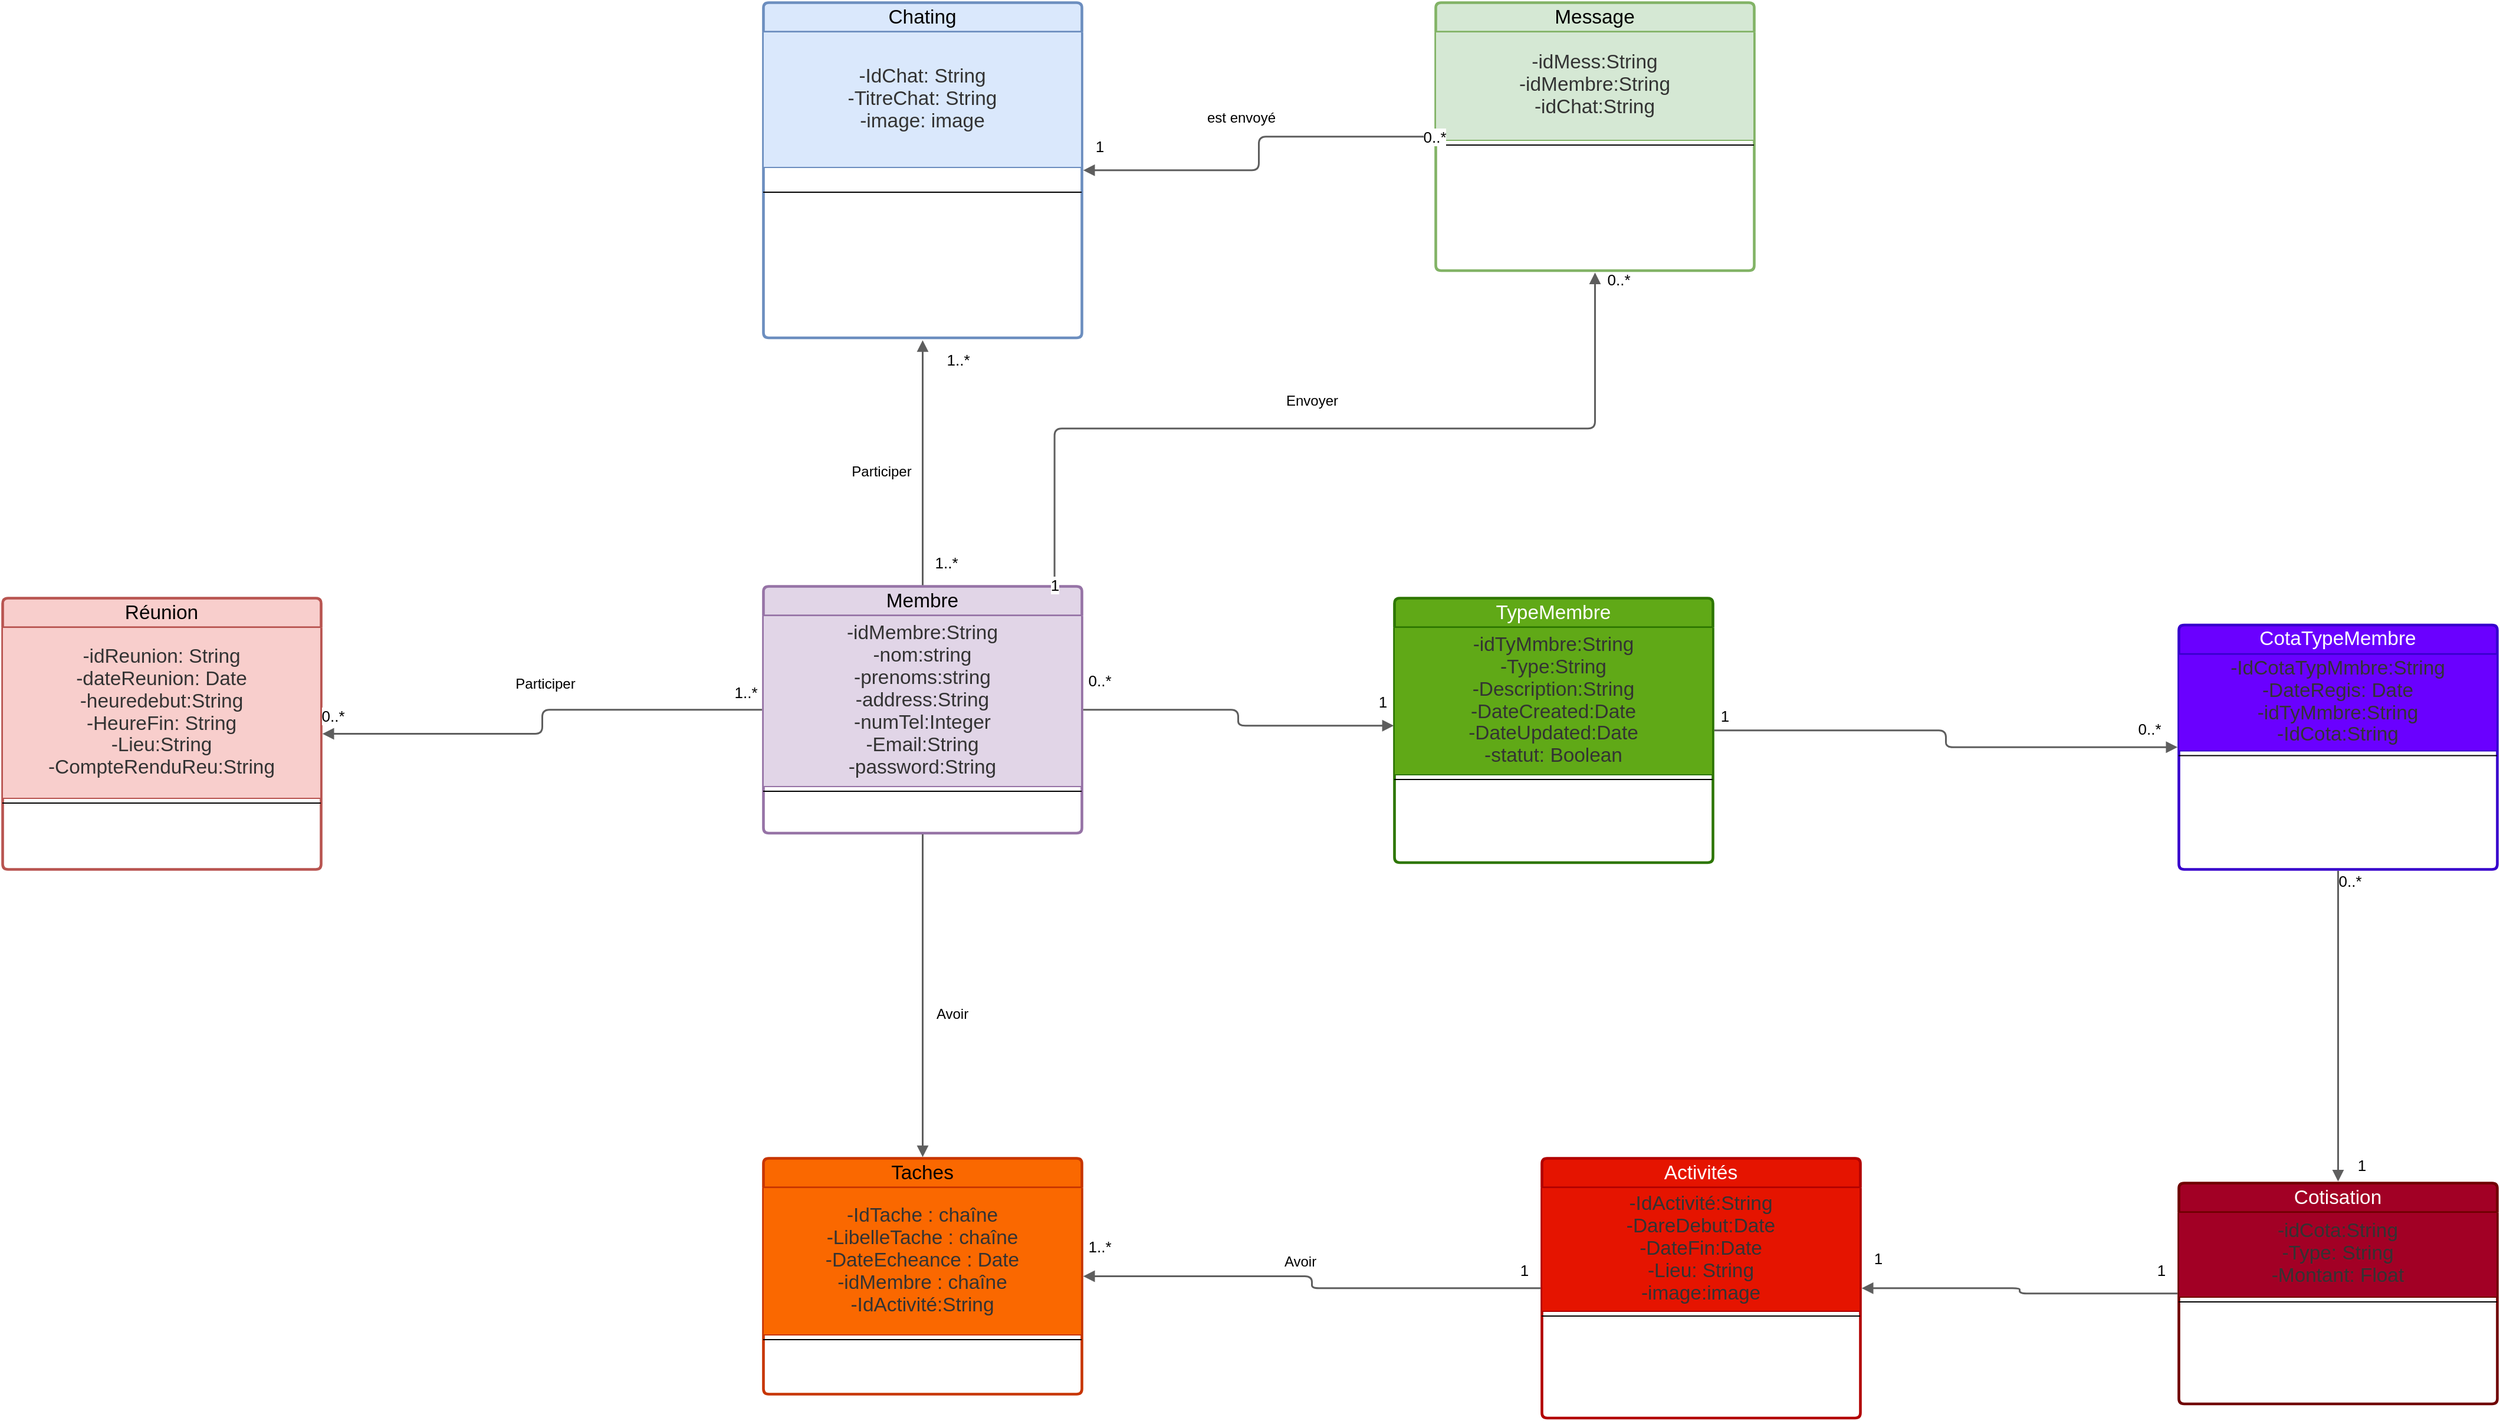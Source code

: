 <mxfile version="24.5.5" type="device">
  <diagram id="C5RBs43oDa-KdzZeNtuy" name="Page-1">
    <mxGraphModel dx="1354" dy="1837" grid="1" gridSize="10" guides="1" tooltips="1" connect="1" arrows="1" fold="1" page="1" pageScale="1" pageWidth="827" pageHeight="1169" math="0" shadow="0">
      <root>
        <mxCell id="WIyWlLk6GJQsqaUBKTNV-0" />
        <mxCell id="WIyWlLk6GJQsqaUBKTNV-1" parent="WIyWlLk6GJQsqaUBKTNV-0" />
        <mxCell id="3OP-3Ng8PrGzMqAcwjWI-75" value="Réunion" style="html=1;overflow=block;blockSpacing=1;swimlane;childLayout=stackLayout;horizontal=1;horizontalStack=0;resizeParent=1;resizeParentMax=0;resizeLast=0;collapsible=0;fontStyle=0;marginBottom=0;swimlaneFillColor=#ffffff;startSize=25;whiteSpace=wrap;fontSize=16.7;align=center;spacing=0;strokeColor=#b85450;strokeOpacity=100;rounded=1;absoluteArcSize=1;arcSize=9;strokeWidth=2.3;fillColor=#f8cecc;" vertex="1" parent="WIyWlLk6GJQsqaUBKTNV-1">
          <mxGeometry x="90" y="-350" width="270" height="230" as="geometry" />
        </mxCell>
        <mxCell id="3OP-3Ng8PrGzMqAcwjWI-76" value="&lt;div style=&quot;display: flex; justify-content: center; text-align: center; align-items: baseline; font-size: 0; line-height: 1.25;margin-top: -2px;&quot;&gt;&lt;span&gt;&lt;span style=&quot;font-size:16.7px;color:#333333;&quot;&gt;-idReunion: String&#xa;&lt;/span&gt;&lt;/span&gt;&lt;/div&gt;&lt;div style=&quot;display: flex; justify-content: center; text-align: center; align-items: baseline; font-size: 0; line-height: 1.25;margin-top: -2px;&quot;&gt;&lt;span&gt;&lt;span style=&quot;font-size:16.7px;color:#333333;&quot;&gt;-dateReunion: Date&#xa;&lt;/span&gt;&lt;/span&gt;&lt;/div&gt;&lt;div style=&quot;display: flex; justify-content: center; text-align: center; align-items: baseline; font-size: 0; line-height: 1.25;margin-top: -2px;&quot;&gt;&lt;span&gt;&lt;span style=&quot;font-size:16.7px;color:#333333;&quot;&gt;-heuredebut:String&#xa;&lt;/span&gt;&lt;/span&gt;&lt;/div&gt;&lt;div style=&quot;display: flex; justify-content: center; text-align: center; align-items: baseline; font-size: 0; line-height: 1.25;margin-top: -2px;&quot;&gt;&lt;span&gt;&lt;span style=&quot;font-size:16.7px;color:#333333;&quot;&gt;-HeureFin: String&#xa;&lt;/span&gt;&lt;/span&gt;&lt;/div&gt;&lt;div style=&quot;display: flex; justify-content: center; text-align: center; align-items: baseline; font-size: 0; line-height: 1.25;margin-top: -2px;&quot;&gt;&lt;span&gt;&lt;span style=&quot;font-size:16.7px;color:#333333;&quot;&gt;-Lieu:String&#xa;&lt;/span&gt;&lt;/span&gt;&lt;/div&gt;&lt;div style=&quot;display: flex; justify-content: center; text-align: center; align-items: baseline; font-size: 0; line-height: 1.25;margin-top: -2px;&quot;&gt;&lt;span&gt;&lt;span style=&quot;font-size:16.7px;color:#333333;&quot;&gt;-CompteRenduReu:String&lt;/span&gt;&lt;/span&gt;&lt;/div&gt;" style="part=1;html=1;resizeHeight=0;strokeColor=#b85450;fillColor=#f8cecc;verticalAlign=middle;spacingLeft=4;spacingRight=4;overflow=hidden;rotatable=0;points=[[0,0.5],[1,0.5]];portConstraint=eastwest;swimlaneFillColor=#ffffff;strokeOpacity=100;whiteSpace=wrap;fontSize=16.7;align=center;" vertex="1" parent="3OP-3Ng8PrGzMqAcwjWI-75">
          <mxGeometry y="25" width="270" height="145" as="geometry" />
        </mxCell>
        <mxCell id="3OP-3Ng8PrGzMqAcwjWI-77" value="" style="line;strokeWidth=1;fillColor=none;align=left;verticalAlign=middle;spacingTop=-1;spacingLeft=3;spacingRight=3;rotatable=0;labelPosition=right;points=[];portConstraint=eastwest;" vertex="1" parent="3OP-3Ng8PrGzMqAcwjWI-75">
          <mxGeometry y="170" width="270" height="8" as="geometry" />
        </mxCell>
        <mxCell id="3OP-3Ng8PrGzMqAcwjWI-78" value="" style="part=1;resizeHeight=0;strokeColor=none;fillColor=none;align=left;verticalAlign=middle;spacingLeft=4;spacingRight=4;rotatable=0;points=[[0,0.5],[1,0.5]];portConstraint=eastwest;swimlaneFillColor=#ffffff;strokeOpacity=100;whiteSpace=wrap;overflow=block;blockSpacing=1;html=1;fontSize=13;" vertex="1" parent="3OP-3Ng8PrGzMqAcwjWI-75">
          <mxGeometry y="178" width="270" height="52" as="geometry" />
        </mxCell>
        <mxCell id="3OP-3Ng8PrGzMqAcwjWI-79" value="" style="html=1;jettySize=18;whiteSpace=wrap;fontSize=13;strokeColor=#5E5E5E;strokeWidth=1.5;rounded=1;arcSize=12;edgeStyle=orthogonalEdgeStyle;startArrow=block;startFill=1;endArrow=none;exitX=1.004;exitY=0.5;exitPerimeter=0;entryX=-0.004;entryY=0.5;entryPerimeter=0;lucidId=-rVYDt7M69tv;" edge="1" parent="WIyWlLk6GJQsqaUBKTNV-1" source="3OP-3Ng8PrGzMqAcwjWI-75" target="3OP-3Ng8PrGzMqAcwjWI-82">
          <mxGeometry width="100" height="100" relative="1" as="geometry">
            <Array as="points" />
          </mxGeometry>
        </mxCell>
        <mxCell id="3OP-3Ng8PrGzMqAcwjWI-80" value="0..*" style="text;html=1;resizable=0;labelBackgroundColor=default;align=center;verticalAlign=middle;fontSize=13;" vertex="1" parent="3OP-3Ng8PrGzMqAcwjWI-79">
          <mxGeometry x="-1" relative="1" as="geometry">
            <mxPoint x="9" y="-15" as="offset" />
          </mxGeometry>
        </mxCell>
        <mxCell id="3OP-3Ng8PrGzMqAcwjWI-81" value="1..*" style="text;html=1;resizable=0;labelBackgroundColor=default;align=center;verticalAlign=middle;fontSize=13;" vertex="1" parent="3OP-3Ng8PrGzMqAcwjWI-79">
          <mxGeometry x="1" relative="1" as="geometry">
            <mxPoint x="-14" y="-15" as="offset" />
          </mxGeometry>
        </mxCell>
        <mxCell id="3OP-3Ng8PrGzMqAcwjWI-82" value="Membre" style="html=1;overflow=block;blockSpacing=1;swimlane;childLayout=stackLayout;horizontal=1;horizontalStack=0;resizeParent=1;resizeParentMax=0;resizeLast=0;collapsible=0;fontStyle=0;marginBottom=0;swimlaneFillColor=#ffffff;startSize=25;whiteSpace=wrap;fontSize=16.7;align=center;spacing=0;strokeColor=#9673a6;rounded=1;absoluteArcSize=1;arcSize=9;strokeWidth=2.3;fillColor=#e1d5e7;" vertex="1" parent="WIyWlLk6GJQsqaUBKTNV-1">
          <mxGeometry x="735" y="-360" width="270" height="209.25" as="geometry" />
        </mxCell>
        <mxCell id="3OP-3Ng8PrGzMqAcwjWI-83" value="&lt;div style=&quot;display: flex; justify-content: center; text-align: center; align-items: baseline; font-size: 0; line-height: 1.25;margin-top: -2px;&quot;&gt;&lt;span&gt;&lt;span style=&quot;font-size:16.7px;color:#333333;&quot;&gt;-idMembre:String&#xa;&lt;/span&gt;&lt;/span&gt;&lt;/div&gt;&lt;div style=&quot;display: flex; justify-content: center; text-align: center; align-items: baseline; font-size: 0; line-height: 1.25;margin-top: -2px;&quot;&gt;&lt;span&gt;&lt;span style=&quot;font-size:16.7px;color:#333333;&quot;&gt;-nom:string&#xa;&lt;/span&gt;&lt;/span&gt;&lt;/div&gt;&lt;div style=&quot;display: flex; justify-content: center; text-align: center; align-items: baseline; font-size: 0; line-height: 1.25;margin-top: -2px;&quot;&gt;&lt;span&gt;&lt;span style=&quot;font-size:16.7px;color:#333333;&quot;&gt;-prenoms:string&#xa;&lt;/span&gt;&lt;/span&gt;&lt;/div&gt;&lt;div style=&quot;display: flex; justify-content: center; text-align: center; align-items: baseline; font-size: 0; line-height: 1.25;margin-top: -2px;&quot;&gt;&lt;span&gt;&lt;span style=&quot;font-size:16.7px;color:#333333;&quot;&gt;-address:String&#xa;&lt;/span&gt;&lt;/span&gt;&lt;/div&gt;&lt;div style=&quot;display: flex; justify-content: center; text-align: center; align-items: baseline; font-size: 0; line-height: 1.25;margin-top: -2px;&quot;&gt;&lt;span&gt;&lt;span style=&quot;font-size:16.7px;color:#333333;&quot;&gt;-numTel:Integer&#xa;&lt;/span&gt;&lt;/span&gt;&lt;/div&gt;&lt;div style=&quot;display: flex; justify-content: center; text-align: center; align-items: baseline; font-size: 0; line-height: 1.25;margin-top: -2px;&quot;&gt;&lt;span&gt;&lt;span style=&quot;font-size:16.7px;color:#333333;&quot;&gt;-Email:String&#xa;&lt;/span&gt;&lt;/span&gt;&lt;/div&gt;&lt;div style=&quot;display: flex; justify-content: center; text-align: center; align-items: baseline; font-size: 0; line-height: 1.25;margin-top: -2px;&quot;&gt;&lt;span&gt;&lt;span style=&quot;font-size:16.7px;color:#333333;&quot;&gt;-password:String&lt;/span&gt;&lt;/span&gt;&lt;/div&gt;" style="part=1;html=1;resizeHeight=0;strokeColor=#9673a6;fillColor=#e1d5e7;verticalAlign=middle;spacingLeft=4;spacingRight=4;overflow=hidden;rotatable=0;points=[[0,0.5],[1,0.5]];portConstraint=eastwest;swimlaneFillColor=#ffffff;whiteSpace=wrap;fontSize=16.7;align=center;" vertex="1" parent="3OP-3Ng8PrGzMqAcwjWI-82">
          <mxGeometry y="25" width="270" height="145" as="geometry" />
        </mxCell>
        <mxCell id="3OP-3Ng8PrGzMqAcwjWI-84" value="" style="line;strokeWidth=1;fillColor=none;align=left;verticalAlign=middle;spacingTop=-1;spacingLeft=3;spacingRight=3;rotatable=0;labelPosition=right;points=[];portConstraint=eastwest;" vertex="1" parent="3OP-3Ng8PrGzMqAcwjWI-82">
          <mxGeometry y="170" width="270" height="8" as="geometry" />
        </mxCell>
        <mxCell id="3OP-3Ng8PrGzMqAcwjWI-85" value="" style="part=1;resizeHeight=0;strokeColor=none;fillColor=none;align=left;verticalAlign=middle;spacingLeft=4;spacingRight=4;rotatable=0;points=[[0,0.5],[1,0.5]];portConstraint=eastwest;swimlaneFillColor=#ffffff;whiteSpace=wrap;overflow=block;blockSpacing=1;html=1;fontSize=13;" vertex="1" parent="3OP-3Ng8PrGzMqAcwjWI-82">
          <mxGeometry y="178" width="270" height="31.25" as="geometry" />
        </mxCell>
        <mxCell id="3OP-3Ng8PrGzMqAcwjWI-86" value="" style="html=1;jettySize=18;whiteSpace=wrap;fontSize=13;strokeColor=#5E5E5E;strokeWidth=1.5;rounded=1;arcSize=12;edgeStyle=orthogonalEdgeStyle;startArrow=none;endArrow=block;endFill=1;exitX=1.004;exitY=0.5;exitPerimeter=0;lucidId=LFVYJ~4eqseU;entryX=-0.002;entryY=0.665;entryDx=0;entryDy=0;entryPerimeter=0;" edge="1" parent="WIyWlLk6GJQsqaUBKTNV-1" source="3OP-3Ng8PrGzMqAcwjWI-82" target="3OP-3Ng8PrGzMqAcwjWI-153">
          <mxGeometry width="100" height="100" relative="1" as="geometry">
            <Array as="points" />
            <mxPoint x="1260" y="-240" as="targetPoint" />
          </mxGeometry>
        </mxCell>
        <mxCell id="3OP-3Ng8PrGzMqAcwjWI-87" value="0..*" style="text;html=1;resizable=0;labelBackgroundColor=default;align=center;verticalAlign=middle;fontSize=13;" vertex="1" parent="3OP-3Ng8PrGzMqAcwjWI-86">
          <mxGeometry x="-1" relative="1" as="geometry">
            <mxPoint x="14" y="-25" as="offset" />
          </mxGeometry>
        </mxCell>
        <mxCell id="3OP-3Ng8PrGzMqAcwjWI-88" value="&lt;font style=&quot;vertical-align: inherit;&quot;&gt;&lt;font style=&quot;vertical-align: inherit;&quot;&gt;1&lt;/font&gt;&lt;/font&gt;" style="text;html=1;resizable=0;labelBackgroundColor=default;align=center;verticalAlign=middle;fontSize=13;" vertex="1" parent="3OP-3Ng8PrGzMqAcwjWI-86">
          <mxGeometry x="1" relative="1" as="geometry">
            <mxPoint x="-10" y="-20" as="offset" />
          </mxGeometry>
        </mxCell>
        <mxCell id="3OP-3Ng8PrGzMqAcwjWI-89" value="TypeMembre" style="html=1;overflow=block;blockSpacing=1;swimlane;childLayout=stackLayout;horizontal=1;horizontalStack=0;resizeParent=1;resizeParentMax=0;resizeLast=0;collapsible=0;fontStyle=0;marginBottom=0;swimlaneFillColor=#ffffff;startSize=25;whiteSpace=wrap;fontSize=16.7;fontColor=#ffffff;align=center;spacing=0;strokeColor=#2D7600;rounded=1;absoluteArcSize=1;arcSize=9;strokeWidth=2.3;fillColor=#60a917;" vertex="1" parent="WIyWlLk6GJQsqaUBKTNV-1">
          <mxGeometry x="1270" y="-350" width="270" height="224.25" as="geometry" />
        </mxCell>
        <mxCell id="3OP-3Ng8PrGzMqAcwjWI-153" value="&lt;div style=&quot;display: flex; justify-content: center; text-align: center; align-items: baseline; line-height: 1.25; margin-top: -2px; font-size: 0px;&quot;&gt;&lt;span&gt;&lt;span style=&quot;font-size:16.7px;color:#333333;&quot;&gt;-idTyMmbre:String&lt;br&gt;&lt;/span&gt;&lt;/span&gt;&lt;/div&gt;&lt;div style=&quot;display: flex; justify-content: center; text-align: center; align-items: baseline; font-size: 0; line-height: 1.25;margin-top: -2px;&quot;&gt;&lt;span&gt;&lt;span style=&quot;font-size:16.7px;color:#333333;&quot;&gt;-Type:String&lt;br&gt;&lt;/span&gt;&lt;/span&gt;&lt;/div&gt;&lt;div style=&quot;display: flex; justify-content: center; text-align: center; align-items: baseline; font-size: 0; line-height: 1.25;margin-top: -2px;&quot;&gt;&lt;span&gt;&lt;span style=&quot;font-size:16.7px;color:#333333;&quot;&gt;-Description:String&lt;br&gt;&lt;/span&gt;&lt;/span&gt;&lt;/div&gt;&lt;div style=&quot;display: flex; justify-content: center; text-align: center; align-items: baseline; font-size: 0; line-height: 1.25;margin-top: -2px;&quot;&gt;&lt;span&gt;&lt;span style=&quot;font-size:16.7px;color:#333333;&quot;&gt;-DateCreated:Date&lt;br&gt;&lt;/span&gt;&lt;/span&gt;&lt;/div&gt;&lt;div style=&quot;display: flex; justify-content: center; text-align: center; align-items: baseline; font-size: 0; line-height: 1.25;margin-top: -2px;&quot;&gt;&lt;span&gt;&lt;span style=&quot;font-size:16.7px;color:#333333;&quot;&gt;-DateUpdated:Date&lt;br&gt;&lt;/span&gt;&lt;/span&gt;&lt;/div&gt;&lt;div style=&quot;display: flex; justify-content: center; text-align: center; align-items: baseline; font-size: 0; line-height: 1.25;margin-top: -2px;&quot;&gt;&lt;span&gt;&lt;span style=&quot;font-size:16.7px;color:#333333;&quot;&gt;-statut: Boolean&lt;/span&gt;&lt;/span&gt;&lt;/div&gt;" style="part=1;html=1;resizeHeight=0;strokeColor=#2D7600;fillColor=#60a917;verticalAlign=middle;spacingLeft=4;spacingRight=4;overflow=hidden;rotatable=0;points=[[0,0.5],[1,0.5]];portConstraint=eastwest;swimlaneFillColor=#ffffff;whiteSpace=wrap;fontSize=16.7;fontColor=#ffffff;align=center;" vertex="1" parent="3OP-3Ng8PrGzMqAcwjWI-89">
          <mxGeometry y="25" width="270" height="125" as="geometry" />
        </mxCell>
        <mxCell id="3OP-3Ng8PrGzMqAcwjWI-91" value="" style="line;strokeWidth=1;fillColor=none;align=left;verticalAlign=middle;spacingTop=-1;spacingLeft=3;spacingRight=3;rotatable=0;labelPosition=right;points=[];portConstraint=eastwest;" vertex="1" parent="3OP-3Ng8PrGzMqAcwjWI-89">
          <mxGeometry y="150" width="270" height="8" as="geometry" />
        </mxCell>
        <mxCell id="3OP-3Ng8PrGzMqAcwjWI-92" value="" style="part=1;resizeHeight=0;strokeColor=none;fillColor=none;align=left;verticalAlign=middle;spacingLeft=4;spacingRight=4;rotatable=0;points=[[0,0.5],[1,0.5]];portConstraint=eastwest;swimlaneFillColor=#ffffff;whiteSpace=wrap;overflow=block;blockSpacing=1;html=1;fontSize=13;" vertex="1" parent="3OP-3Ng8PrGzMqAcwjWI-89">
          <mxGeometry y="158" width="270" height="66.25" as="geometry" />
        </mxCell>
        <mxCell id="3OP-3Ng8PrGzMqAcwjWI-93" value="" style="html=1;jettySize=18;whiteSpace=wrap;fontSize=13;strokeColor=#5E5E5E;strokeWidth=1.5;rounded=1;arcSize=12;edgeStyle=orthogonalEdgeStyle;startArrow=none;endArrow=block;endFill=1;exitX=1.004;exitY=0.5;exitPerimeter=0;entryX=-0.004;entryY=0.5;entryPerimeter=0;lucidId=aLVYc4DWz9-J;" edge="1" parent="WIyWlLk6GJQsqaUBKTNV-1" source="3OP-3Ng8PrGzMqAcwjWI-89" target="3OP-3Ng8PrGzMqAcwjWI-96">
          <mxGeometry width="100" height="100" relative="1" as="geometry">
            <Array as="points" />
          </mxGeometry>
        </mxCell>
        <mxCell id="3OP-3Ng8PrGzMqAcwjWI-94" value="1" style="text;html=1;resizable=0;labelBackgroundColor=default;align=center;verticalAlign=middle;fontSize=13;" vertex="1" parent="3OP-3Ng8PrGzMqAcwjWI-93">
          <mxGeometry x="-1" relative="1" as="geometry">
            <mxPoint x="9" y="-12" as="offset" />
          </mxGeometry>
        </mxCell>
        <mxCell id="3OP-3Ng8PrGzMqAcwjWI-95" value="0..*" style="text;html=1;resizable=0;labelBackgroundColor=default;align=center;verticalAlign=middle;fontSize=13;" vertex="1" parent="3OP-3Ng8PrGzMqAcwjWI-93">
          <mxGeometry x="1" relative="1" as="geometry">
            <mxPoint x="-24" y="-16" as="offset" />
          </mxGeometry>
        </mxCell>
        <mxCell id="3OP-3Ng8PrGzMqAcwjWI-96" value="CotaTypeMembre" style="html=1;overflow=block;blockSpacing=1;swimlane;childLayout=stackLayout;horizontal=1;horizontalStack=0;resizeParent=1;resizeParentMax=0;resizeLast=0;collapsible=0;fontStyle=0;marginBottom=0;swimlaneFillColor=#ffffff;startSize=25;whiteSpace=wrap;fontSize=16.7;fontColor=#ffffff;align=center;spacing=0;strokeColor=#3700CC;strokeOpacity=100;rounded=1;absoluteArcSize=1;arcSize=9;strokeWidth=2.3;fillColor=#6a00ff;" vertex="1" parent="WIyWlLk6GJQsqaUBKTNV-1">
          <mxGeometry x="1935" y="-327.25" width="270" height="207.25" as="geometry" />
        </mxCell>
        <mxCell id="3OP-3Ng8PrGzMqAcwjWI-97" value="&lt;div style=&quot;display: flex; justify-content: center; text-align: center; align-items: baseline; font-size: 0; line-height: 1.25;margin-top: -2px;&quot;&gt;&lt;span&gt;&lt;span style=&quot;font-size:16.7px;color:#333333;&quot;&gt;-IdCotaTypMmbre:String&#xa;&lt;/span&gt;&lt;/span&gt;&lt;/div&gt;&lt;div style=&quot;display: flex; justify-content: center; text-align: center; align-items: baseline; font-size: 0; line-height: 1.25;margin-top: -2px;&quot;&gt;&lt;span&gt;&lt;span style=&quot;font-size:16.7px;color:#333333;&quot;&gt;-DateRegis: Date&#xa;&lt;/span&gt;&lt;/span&gt;&lt;/div&gt;&lt;div style=&quot;display: flex; justify-content: center; text-align: center; align-items: baseline; font-size: 0; line-height: 1.25;margin-top: -2px;&quot;&gt;&lt;span&gt;&lt;span style=&quot;font-size:16.7px;color:#333333;&quot;&gt;-idTyMmbre:String&#xa;&lt;/span&gt;&lt;/span&gt;&lt;/div&gt;&lt;div style=&quot;display: flex; justify-content: center; text-align: center; align-items: baseline; font-size: 0; line-height: 1.25;margin-top: -2px;&quot;&gt;&lt;span&gt;&lt;span style=&quot;font-size:16.7px;color:#333333;&quot;&gt;-IdCota:String&lt;/span&gt;&lt;/span&gt;&lt;/div&gt;" style="part=1;html=1;resizeHeight=0;strokeColor=#3700CC;fillColor=#6a00ff;verticalAlign=middle;spacingLeft=4;spacingRight=4;overflow=hidden;rotatable=0;points=[[0,0.5],[1,0.5]];portConstraint=eastwest;swimlaneFillColor=#ffffff;strokeOpacity=100;whiteSpace=wrap;fontSize=16.7;fontColor=#ffffff;align=center;" vertex="1" parent="3OP-3Ng8PrGzMqAcwjWI-96">
          <mxGeometry y="25" width="270" height="82" as="geometry" />
        </mxCell>
        <mxCell id="3OP-3Ng8PrGzMqAcwjWI-98" value="" style="line;strokeWidth=1;fillColor=none;align=left;verticalAlign=middle;spacingTop=-1;spacingLeft=3;spacingRight=3;rotatable=0;labelPosition=right;points=[];portConstraint=eastwest;" vertex="1" parent="3OP-3Ng8PrGzMqAcwjWI-96">
          <mxGeometry y="107" width="270" height="8" as="geometry" />
        </mxCell>
        <mxCell id="3OP-3Ng8PrGzMqAcwjWI-99" value="" style="part=1;resizeHeight=0;strokeColor=none;fillColor=none;align=left;verticalAlign=middle;spacingLeft=4;spacingRight=4;rotatable=0;points=[[0,0.5],[1,0.5]];portConstraint=eastwest;swimlaneFillColor=#ffffff;strokeOpacity=100;whiteSpace=wrap;overflow=block;blockSpacing=1;html=1;fontSize=13;" vertex="1" parent="3OP-3Ng8PrGzMqAcwjWI-96">
          <mxGeometry y="115" width="270" height="92.25" as="geometry" />
        </mxCell>
        <mxCell id="3OP-3Ng8PrGzMqAcwjWI-100" value="" style="html=1;jettySize=18;whiteSpace=wrap;fontSize=13;strokeColor=#5E5E5E;strokeWidth=1.5;rounded=1;arcSize=12;edgeStyle=orthogonalEdgeStyle;startArrow=none;endArrow=block;endFill=1;exitX=0.5;exitY=1.006;exitPerimeter=0;entryX=0.5;entryY=-0.007;entryPerimeter=0;lucidId=4gWYDbAinq0W;" edge="1" parent="WIyWlLk6GJQsqaUBKTNV-1" source="3OP-3Ng8PrGzMqAcwjWI-96" target="3OP-3Ng8PrGzMqAcwjWI-103">
          <mxGeometry width="100" height="100" relative="1" as="geometry">
            <Array as="points" />
          </mxGeometry>
        </mxCell>
        <mxCell id="3OP-3Ng8PrGzMqAcwjWI-101" value="0..*" style="text;html=1;resizable=0;labelBackgroundColor=default;align=center;verticalAlign=middle;fontSize=13;" vertex="1" parent="3OP-3Ng8PrGzMqAcwjWI-100">
          <mxGeometry x="-1" relative="1" as="geometry">
            <mxPoint x="10" y="9" as="offset" />
          </mxGeometry>
        </mxCell>
        <mxCell id="3OP-3Ng8PrGzMqAcwjWI-102" value="1" style="text;html=1;resizable=0;labelBackgroundColor=default;align=center;verticalAlign=middle;fontSize=13;" vertex="1" parent="3OP-3Ng8PrGzMqAcwjWI-100">
          <mxGeometry x="1" relative="1" as="geometry">
            <mxPoint x="20" y="-14" as="offset" />
          </mxGeometry>
        </mxCell>
        <mxCell id="3OP-3Ng8PrGzMqAcwjWI-103" value="Cotisation" style="html=1;overflow=block;blockSpacing=1;swimlane;childLayout=stackLayout;horizontal=1;horizontalStack=0;resizeParent=1;resizeParentMax=0;resizeLast=0;collapsible=0;fontStyle=0;marginBottom=0;swimlaneFillColor=#ffffff;startSize=25;whiteSpace=wrap;fontSize=16.7;fontColor=#ffffff;align=center;spacing=0;strokeColor=#6F0000;rounded=1;absoluteArcSize=1;arcSize=9;strokeWidth=2.3;fillColor=#a20025;" vertex="1" parent="WIyWlLk6GJQsqaUBKTNV-1">
          <mxGeometry x="1935" y="146" width="270" height="187.25" as="geometry" />
        </mxCell>
        <mxCell id="3OP-3Ng8PrGzMqAcwjWI-104" value="&lt;div style=&quot;display: flex; justify-content: center; text-align: center; align-items: baseline; font-size: 0; line-height: 1.25;margin-top: -2px;&quot;&gt;&lt;span&gt;&lt;span style=&quot;font-size:16.7px;color:#333333;&quot;&gt;-idCota:String&#xa;&lt;/span&gt;&lt;/span&gt;&lt;/div&gt;&lt;div style=&quot;display: flex; justify-content: center; text-align: center; align-items: baseline; font-size: 0; line-height: 1.25;margin-top: -2px;&quot;&gt;&lt;span&gt;&lt;span style=&quot;font-size:16.7px;color:#333333;&quot;&gt;-Type: String&#xa;&lt;/span&gt;&lt;/span&gt;&lt;/div&gt;&lt;div style=&quot;display: flex; justify-content: center; text-align: center; align-items: baseline; font-size: 0; line-height: 1.25;margin-top: -2px;&quot;&gt;&lt;span&gt;&lt;span style=&quot;font-size:16.7px;color:#333333;&quot;&gt;-Montant: Float&lt;/span&gt;&lt;/span&gt;&lt;/div&gt;" style="part=1;html=1;resizeHeight=0;strokeColor=#6F0000;fillColor=#a20025;verticalAlign=middle;spacingLeft=4;spacingRight=4;overflow=hidden;rotatable=0;points=[[0,0.5],[1,0.5]];portConstraint=eastwest;swimlaneFillColor=#ffffff;whiteSpace=wrap;fontSize=16.7;fontColor=#ffffff;align=center;" vertex="1" parent="3OP-3Ng8PrGzMqAcwjWI-103">
          <mxGeometry y="25" width="270" height="72" as="geometry" />
        </mxCell>
        <mxCell id="3OP-3Ng8PrGzMqAcwjWI-105" value="" style="line;strokeWidth=1;fillColor=none;align=left;verticalAlign=middle;spacingTop=-1;spacingLeft=3;spacingRight=3;rotatable=0;labelPosition=right;points=[];portConstraint=eastwest;" vertex="1" parent="3OP-3Ng8PrGzMqAcwjWI-103">
          <mxGeometry y="97" width="270" height="8" as="geometry" />
        </mxCell>
        <mxCell id="3OP-3Ng8PrGzMqAcwjWI-106" value="" style="part=1;resizeHeight=0;strokeColor=none;fillColor=none;align=left;verticalAlign=middle;spacingLeft=4;spacingRight=4;rotatable=0;points=[[0,0.5],[1,0.5]];portConstraint=eastwest;swimlaneFillColor=#ffffff;whiteSpace=wrap;overflow=block;blockSpacing=1;html=1;fontSize=13;" vertex="1" parent="3OP-3Ng8PrGzMqAcwjWI-103">
          <mxGeometry y="105" width="270" height="82.25" as="geometry" />
        </mxCell>
        <mxCell id="3OP-3Ng8PrGzMqAcwjWI-107" value="" style="html=1;jettySize=18;whiteSpace=wrap;fontSize=13;strokeColor=#5E5E5E;strokeWidth=1.5;rounded=1;arcSize=12;edgeStyle=orthogonalEdgeStyle;startArrow=none;endArrow=block;endFill=1;exitX=-0.004;exitY=0.5;exitPerimeter=0;entryX=1.004;entryY=0.5;entryPerimeter=0;lucidId=.mWYnyuhA~xS;" edge="1" parent="WIyWlLk6GJQsqaUBKTNV-1" source="3OP-3Ng8PrGzMqAcwjWI-103" target="3OP-3Ng8PrGzMqAcwjWI-110">
          <mxGeometry width="100" height="100" relative="1" as="geometry">
            <Array as="points" />
          </mxGeometry>
        </mxCell>
        <mxCell id="3OP-3Ng8PrGzMqAcwjWI-108" value="1" style="text;html=1;resizable=0;labelBackgroundColor=default;align=center;verticalAlign=middle;fontSize=13;" vertex="1" parent="3OP-3Ng8PrGzMqAcwjWI-107">
          <mxGeometry x="-1" relative="1" as="geometry">
            <mxPoint x="-14" y="-20" as="offset" />
          </mxGeometry>
        </mxCell>
        <mxCell id="3OP-3Ng8PrGzMqAcwjWI-109" value="1" style="text;html=1;resizable=0;labelBackgroundColor=default;align=center;verticalAlign=middle;fontSize=13;" vertex="1" parent="3OP-3Ng8PrGzMqAcwjWI-107">
          <mxGeometry x="1" relative="1" as="geometry">
            <mxPoint x="14" y="-25" as="offset" />
          </mxGeometry>
        </mxCell>
        <mxCell id="3OP-3Ng8PrGzMqAcwjWI-110" value="Activités" style="html=1;overflow=block;blockSpacing=1;swimlane;childLayout=stackLayout;horizontal=1;horizontalStack=0;resizeParent=1;resizeParentMax=0;resizeLast=0;collapsible=0;fontStyle=0;marginBottom=0;swimlaneFillColor=#ffffff;startSize=25;whiteSpace=wrap;fontSize=16.7;fontColor=#ffffff;align=center;spacing=0;strokeColor=#B20000;rounded=1;absoluteArcSize=1;arcSize=9;strokeWidth=2.3;fillColor=#e51400;" vertex="1" parent="WIyWlLk6GJQsqaUBKTNV-1">
          <mxGeometry x="1395" y="125" width="270" height="220.25" as="geometry" />
        </mxCell>
        <mxCell id="3OP-3Ng8PrGzMqAcwjWI-111" value="&lt;div style=&quot;display: flex; justify-content: center; text-align: center; align-items: baseline; font-size: 0; line-height: 1.25;margin-top: -2px;&quot;&gt;&lt;span&gt;&lt;span style=&quot;font-size:16.7px;color:#333333;&quot;&gt;-IdActivité:String&#xa;&lt;/span&gt;&lt;/span&gt;&lt;/div&gt;&lt;div style=&quot;display: flex; justify-content: center; text-align: center; align-items: baseline; font-size: 0; line-height: 1.25;margin-top: -2px;&quot;&gt;&lt;span&gt;&lt;span style=&quot;font-size:16.7px;color:#333333;&quot;&gt;-DareDebut:Date&#xa;&lt;/span&gt;&lt;/span&gt;&lt;/div&gt;&lt;div style=&quot;display: flex; justify-content: center; text-align: center; align-items: baseline; font-size: 0; line-height: 1.25;margin-top: -2px;&quot;&gt;&lt;span&gt;&lt;span style=&quot;font-size:16.7px;color:#333333;&quot;&gt;-DateFin:Date&#xa;&lt;/span&gt;&lt;/span&gt;&lt;/div&gt;&lt;div style=&quot;display: flex; justify-content: center; text-align: center; align-items: baseline; font-size: 0; line-height: 1.25;margin-top: -2px;&quot;&gt;&lt;span&gt;&lt;span style=&quot;font-size:16.7px;color:#333333;&quot;&gt;-Lieu: String&#xa;&lt;/span&gt;&lt;/span&gt;&lt;/div&gt;&lt;div style=&quot;display: flex; justify-content: center; text-align: center; align-items: baseline; font-size: 0; line-height: 1.25;margin-top: -2px;&quot;&gt;&lt;span&gt;&lt;span style=&quot;font-size:16.7px;color:#333333;&quot;&gt;-image:image&lt;/span&gt;&lt;/span&gt;&lt;/div&gt;" style="part=1;html=1;resizeHeight=0;strokeColor=#B20000;fillColor=#e51400;verticalAlign=middle;spacingLeft=4;spacingRight=4;overflow=hidden;rotatable=0;points=[[0,0.5],[1,0.5]];portConstraint=eastwest;swimlaneFillColor=#ffffff;whiteSpace=wrap;fontSize=16.7;fontColor=#ffffff;align=center;" vertex="1" parent="3OP-3Ng8PrGzMqAcwjWI-110">
          <mxGeometry y="25" width="270" height="105" as="geometry" />
        </mxCell>
        <mxCell id="3OP-3Ng8PrGzMqAcwjWI-112" value="" style="line;strokeWidth=1;fillColor=none;align=left;verticalAlign=middle;spacingTop=-1;spacingLeft=3;spacingRight=3;rotatable=0;labelPosition=right;points=[];portConstraint=eastwest;" vertex="1" parent="3OP-3Ng8PrGzMqAcwjWI-110">
          <mxGeometry y="130" width="270" height="8" as="geometry" />
        </mxCell>
        <mxCell id="3OP-3Ng8PrGzMqAcwjWI-113" value="" style="part=1;resizeHeight=0;strokeColor=none;fillColor=none;align=left;verticalAlign=middle;spacingLeft=4;spacingRight=4;rotatable=0;points=[[0,0.5],[1,0.5]];portConstraint=eastwest;swimlaneFillColor=#ffffff;whiteSpace=wrap;overflow=block;blockSpacing=1;html=1;fontSize=13;" vertex="1" parent="3OP-3Ng8PrGzMqAcwjWI-110">
          <mxGeometry y="138" width="270" height="82.25" as="geometry" />
        </mxCell>
        <mxCell id="3OP-3Ng8PrGzMqAcwjWI-114" value="" style="html=1;jettySize=18;whiteSpace=wrap;fontSize=13;strokeColor=#5E5E5E;strokeWidth=1.5;rounded=1;arcSize=12;edgeStyle=orthogonalEdgeStyle;startArrow=none;endArrow=block;endFill=1;exitX=0.5;exitY=1.005;exitPerimeter=0;entryX=0.5;entryY=-0.005;entryPerimeter=0;lucidId=BnWYhN.lCSa0;" edge="1" parent="WIyWlLk6GJQsqaUBKTNV-1" source="3OP-3Ng8PrGzMqAcwjWI-82" target="3OP-3Ng8PrGzMqAcwjWI-115">
          <mxGeometry width="100" height="100" relative="1" as="geometry">
            <Array as="points" />
          </mxGeometry>
        </mxCell>
        <mxCell id="3OP-3Ng8PrGzMqAcwjWI-115" value="Taches" style="html=1;overflow=block;blockSpacing=1;swimlane;childLayout=stackLayout;horizontal=1;horizontalStack=0;resizeParent=1;resizeParentMax=0;resizeLast=0;collapsible=0;fontStyle=0;marginBottom=0;swimlaneFillColor=#ffffff;startSize=25;whiteSpace=wrap;fontSize=16.7;fontColor=#000000;align=center;spacing=0;strokeColor=#C73500;rounded=1;absoluteArcSize=1;arcSize=9;strokeWidth=2.3;fillColor=#fa6800;" vertex="1" parent="WIyWlLk6GJQsqaUBKTNV-1">
          <mxGeometry x="735" y="125" width="270" height="200" as="geometry" />
        </mxCell>
        <mxCell id="3OP-3Ng8PrGzMqAcwjWI-116" value="&lt;div style=&quot;display: flex; justify-content: center; text-align: center; align-items: baseline; font-size: 0; line-height: 1.25;margin-top: -2px;&quot;&gt;&lt;span&gt;&lt;span style=&quot;font-size:16.7px;color:#333333;&quot;&gt;&lt;font style=&quot;vertical-align: inherit;&quot;&gt;&lt;font style=&quot;vertical-align: inherit;&quot;&gt;-IdTache&amp;nbsp;:&amp;nbsp;chaîne&lt;/font&gt;&lt;/font&gt;&lt;br&gt;&lt;/span&gt;&lt;/span&gt;&lt;/div&gt;&lt;div style=&quot;display: flex; justify-content: center; text-align: center; align-items: baseline; font-size: 0; line-height: 1.25;margin-top: -2px;&quot;&gt;&lt;span&gt;&lt;span style=&quot;font-size:16.7px;color:#333333;&quot;&gt;&lt;font style=&quot;vertical-align: inherit;&quot;&gt;&lt;font style=&quot;vertical-align: inherit;&quot;&gt;-LibelleTache&amp;nbsp;:&amp;nbsp;chaîne&lt;/font&gt;&lt;/font&gt;&lt;br&gt;&lt;/span&gt;&lt;/span&gt;&lt;/div&gt;&lt;div style=&quot;display: flex; justify-content: center; text-align: center; align-items: baseline; font-size: 0; line-height: 1.25;margin-top: -2px;&quot;&gt;&lt;span&gt;&lt;span style=&quot;font-size:16.7px;color:#333333;&quot;&gt;&lt;font style=&quot;vertical-align: inherit;&quot;&gt;&lt;font style=&quot;vertical-align: inherit;&quot;&gt;-DateEcheance&amp;nbsp;:&amp;nbsp;Date&lt;/font&gt;&lt;/font&gt;&lt;br&gt;&lt;/span&gt;&lt;/span&gt;&lt;/div&gt;&lt;div style=&quot;display: flex; justify-content: center; text-align: center; align-items: baseline; font-size: 0; line-height: 1.25;margin-top: -2px;&quot;&gt;&lt;span&gt;&lt;span style=&quot;font-size:16.7px;color:#333333;&quot;&gt;&lt;font style=&quot;vertical-align: inherit;&quot;&gt;&lt;font style=&quot;vertical-align: inherit;&quot;&gt;-idMembre&amp;nbsp;:&amp;nbsp;chaîne&lt;/font&gt;&lt;/font&gt;&lt;br&gt;&lt;/span&gt;&lt;/span&gt;&lt;/div&gt;&lt;div style=&quot;display: flex; justify-content: center; text-align: center; align-items: baseline; font-size: 0; line-height: 1.25;margin-top: -2px;&quot;&gt;&lt;span&gt;&lt;span style=&quot;font-size:16.7px;color:#333333;&quot;&gt;&lt;font style=&quot;vertical-align: inherit;&quot;&gt;&lt;font style=&quot;vertical-align: inherit;&quot;&gt;-IdActivité:String&lt;/font&gt;&lt;/font&gt;&lt;/span&gt;&lt;/span&gt;&lt;/div&gt;" style="part=1;html=1;resizeHeight=0;strokeColor=#C73500;fillColor=#fa6800;verticalAlign=middle;spacingLeft=4;spacingRight=4;overflow=hidden;rotatable=0;points=[[0,0.5],[1,0.5]];portConstraint=eastwest;swimlaneFillColor=#ffffff;whiteSpace=wrap;fontSize=16.7;fontColor=#000000;align=center;" vertex="1" parent="3OP-3Ng8PrGzMqAcwjWI-115">
          <mxGeometry y="25" width="270" height="125" as="geometry" />
        </mxCell>
        <mxCell id="3OP-3Ng8PrGzMqAcwjWI-117" value="" style="line;strokeWidth=1;fillColor=none;align=left;verticalAlign=middle;spacingTop=-1;spacingLeft=3;spacingRight=3;rotatable=0;labelPosition=right;points=[];portConstraint=eastwest;" vertex="1" parent="3OP-3Ng8PrGzMqAcwjWI-115">
          <mxGeometry y="150" width="270" height="8" as="geometry" />
        </mxCell>
        <mxCell id="3OP-3Ng8PrGzMqAcwjWI-118" value="" style="part=1;resizeHeight=0;strokeColor=none;fillColor=none;align=left;verticalAlign=middle;spacingLeft=4;spacingRight=4;rotatable=0;points=[[0,0.5],[1,0.5]];portConstraint=eastwest;swimlaneFillColor=#ffffff;whiteSpace=wrap;overflow=block;blockSpacing=1;html=1;fontSize=13;" vertex="1" parent="3OP-3Ng8PrGzMqAcwjWI-115">
          <mxGeometry y="158" width="270" height="42" as="geometry" />
        </mxCell>
        <mxCell id="3OP-3Ng8PrGzMqAcwjWI-119" value="" style="html=1;jettySize=18;whiteSpace=wrap;fontSize=13;strokeColor=#5E5E5E;strokeWidth=1.5;rounded=1;arcSize=12;edgeStyle=orthogonalEdgeStyle;startArrow=block;startFill=1;endArrow=none;exitX=1.004;exitY=0.5;exitPerimeter=0;entryX=-0.004;entryY=0.5;entryPerimeter=0;lucidId=NnWY5Gw-.gDb;" edge="1" parent="WIyWlLk6GJQsqaUBKTNV-1" source="3OP-3Ng8PrGzMqAcwjWI-115" target="3OP-3Ng8PrGzMqAcwjWI-110">
          <mxGeometry width="100" height="100" relative="1" as="geometry">
            <Array as="points" />
          </mxGeometry>
        </mxCell>
        <mxCell id="3OP-3Ng8PrGzMqAcwjWI-120" value="1..*" style="text;html=1;resizable=0;labelBackgroundColor=default;align=center;verticalAlign=middle;fontSize=13;" vertex="1" parent="3OP-3Ng8PrGzMqAcwjWI-119">
          <mxGeometry x="-1" relative="1" as="geometry">
            <mxPoint x="14" y="-25" as="offset" />
          </mxGeometry>
        </mxCell>
        <mxCell id="3OP-3Ng8PrGzMqAcwjWI-121" value="1" style="text;html=1;resizable=0;labelBackgroundColor=default;align=center;verticalAlign=middle;fontSize=13;" vertex="1" parent="3OP-3Ng8PrGzMqAcwjWI-119">
          <mxGeometry x="1" relative="1" as="geometry">
            <mxPoint x="-14" y="-15" as="offset" />
          </mxGeometry>
        </mxCell>
        <mxCell id="3OP-3Ng8PrGzMqAcwjWI-122" value="" style="html=1;jettySize=18;whiteSpace=wrap;fontSize=13;strokeColor=#5E5E5E;strokeWidth=1.5;rounded=1;arcSize=12;edgeStyle=orthogonalEdgeStyle;startArrow=none;endArrow=block;endFill=1;exitX=0.5;exitY=-0.005;exitPerimeter=0;entryX=0.5;entryY=1.007;entryPerimeter=0;lucidId=.~1YtEh8Neb5;" edge="1" parent="WIyWlLk6GJQsqaUBKTNV-1" source="3OP-3Ng8PrGzMqAcwjWI-82" target="3OP-3Ng8PrGzMqAcwjWI-125">
          <mxGeometry width="100" height="100" relative="1" as="geometry">
            <Array as="points" />
          </mxGeometry>
        </mxCell>
        <mxCell id="3OP-3Ng8PrGzMqAcwjWI-123" value="1..*" style="text;html=1;resizable=0;labelBackgroundColor=default;align=center;verticalAlign=middle;fontSize=13;" vertex="1" parent="3OP-3Ng8PrGzMqAcwjWI-122">
          <mxGeometry x="-1" relative="1" as="geometry">
            <mxPoint x="20" y="-19" as="offset" />
          </mxGeometry>
        </mxCell>
        <mxCell id="3OP-3Ng8PrGzMqAcwjWI-124" value="1..*" style="text;html=1;resizable=0;labelBackgroundColor=default;align=center;verticalAlign=middle;fontSize=13;" vertex="1" parent="3OP-3Ng8PrGzMqAcwjWI-122">
          <mxGeometry x="1" relative="1" as="geometry">
            <mxPoint x="30" y="16" as="offset" />
          </mxGeometry>
        </mxCell>
        <mxCell id="3OP-3Ng8PrGzMqAcwjWI-125" value="Chating" style="html=1;overflow=block;blockSpacing=1;swimlane;childLayout=stackLayout;horizontal=1;horizontalStack=0;resizeParent=1;resizeParentMax=0;resizeLast=0;collapsible=0;fontStyle=0;marginBottom=0;swimlaneFillColor=#ffffff;startSize=25;whiteSpace=wrap;fontSize=16.7;align=center;spacing=0;strokeColor=#6c8ebf;rounded=1;absoluteArcSize=1;arcSize=9;strokeWidth=2.3;fillColor=#dae8fc;" vertex="1" parent="WIyWlLk6GJQsqaUBKTNV-1">
          <mxGeometry x="735" y="-855" width="270" height="284.25" as="geometry" />
        </mxCell>
        <mxCell id="3OP-3Ng8PrGzMqAcwjWI-126" value="&lt;div style=&quot;display: flex; justify-content: center; text-align: center; align-items: baseline; font-size: 0; line-height: 1.25;margin-top: -2px;&quot;&gt;&lt;span&gt;&lt;span style=&quot;font-size:16.7px;color:#333333;&quot;&gt;-IdChat: String&lt;br&gt;&lt;/span&gt;&lt;/span&gt;&lt;/div&gt;&lt;div style=&quot;display: flex; justify-content: center; text-align: center; align-items: baseline; font-size: 0; line-height: 1.25;margin-top: -2px;&quot;&gt;&lt;span&gt;&lt;span style=&quot;font-size:16.7px;color:#333333;&quot;&gt;-TitreChat: String&lt;br&gt;&lt;/span&gt;&lt;/span&gt;&lt;/div&gt;&lt;div style=&quot;display: flex; justify-content: center; text-align: center; align-items: baseline; font-size: 0; line-height: 1.25;margin-top: -2px;&quot;&gt;&lt;span&gt;&lt;span style=&quot;font-size:16.7px;color:#333333;&quot;&gt;-image: image&lt;/span&gt;&lt;/span&gt;&lt;span&gt;&lt;span style=&quot;font-size:16.7px;color:#333333;&quot;&gt;&lt;br&gt;&lt;/span&gt;&lt;/span&gt;&lt;/div&gt;" style="part=1;html=1;resizeHeight=0;strokeColor=#6c8ebf;fillColor=#dae8fc;verticalAlign=middle;spacingLeft=4;spacingRight=4;overflow=hidden;rotatable=0;points=[[0,0.5],[1,0.5]];portConstraint=eastwest;swimlaneFillColor=#ffffff;whiteSpace=wrap;fontSize=16.7;align=center;" vertex="1" parent="3OP-3Ng8PrGzMqAcwjWI-125">
          <mxGeometry y="25" width="270" height="115" as="geometry" />
        </mxCell>
        <mxCell id="3OP-3Ng8PrGzMqAcwjWI-127" value="" style="line;strokeWidth=1;fillColor=none;align=left;verticalAlign=middle;spacingTop=-1;spacingLeft=3;spacingRight=3;rotatable=0;labelPosition=right;points=[];portConstraint=eastwest;" vertex="1" parent="3OP-3Ng8PrGzMqAcwjWI-125">
          <mxGeometry y="140" width="270" height="42" as="geometry" />
        </mxCell>
        <mxCell id="3OP-3Ng8PrGzMqAcwjWI-128" value="" style="part=1;resizeHeight=0;strokeColor=none;fillColor=none;align=left;verticalAlign=middle;spacingLeft=4;spacingRight=4;rotatable=0;points=[[0,0.5],[1,0.5]];portConstraint=eastwest;swimlaneFillColor=#ffffff;whiteSpace=wrap;overflow=block;blockSpacing=1;html=1;fontSize=13;" vertex="1" parent="3OP-3Ng8PrGzMqAcwjWI-125">
          <mxGeometry y="182" width="270" height="102.25" as="geometry" />
        </mxCell>
        <mxCell id="3OP-3Ng8PrGzMqAcwjWI-129" value="" style="html=1;jettySize=18;whiteSpace=wrap;fontSize=13;strokeColor=#5E5E5E;strokeWidth=1.5;rounded=1;arcSize=12;edgeStyle=orthogonalEdgeStyle;startArrow=none;endArrow=block;endFill=1;exitX=0.914;exitY=-0.005;exitPerimeter=0;entryX=0.5;entryY=1.007;entryPerimeter=0;lucidId=Ab2Y6kkTwaQ6;" edge="1" parent="WIyWlLk6GJQsqaUBKTNV-1" source="3OP-3Ng8PrGzMqAcwjWI-82" target="3OP-3Ng8PrGzMqAcwjWI-132">
          <mxGeometry width="100" height="100" relative="1" as="geometry">
            <Array as="points" />
          </mxGeometry>
        </mxCell>
        <mxCell id="3OP-3Ng8PrGzMqAcwjWI-130" value="1" style="text;html=1;resizable=0;labelBackgroundColor=default;align=center;verticalAlign=middle;fontSize=13;" vertex="1" parent="3OP-3Ng8PrGzMqAcwjWI-129">
          <mxGeometry x="-1" relative="1" as="geometry">
            <mxPoint as="offset" />
          </mxGeometry>
        </mxCell>
        <mxCell id="3OP-3Ng8PrGzMqAcwjWI-131" value="0..*" style="text;html=1;resizable=0;labelBackgroundColor=default;align=center;verticalAlign=middle;fontSize=13;" vertex="1" parent="3OP-3Ng8PrGzMqAcwjWI-129">
          <mxGeometry x="1" relative="1" as="geometry">
            <mxPoint x="20" y="6" as="offset" />
          </mxGeometry>
        </mxCell>
        <mxCell id="3OP-3Ng8PrGzMqAcwjWI-132" value="Message" style="html=1;overflow=block;blockSpacing=1;swimlane;childLayout=stackLayout;horizontal=1;horizontalStack=0;resizeParent=1;resizeParentMax=0;resizeLast=0;collapsible=0;fontStyle=0;marginBottom=0;swimlaneFillColor=#ffffff;startSize=25;whiteSpace=wrap;fontSize=16.7;align=center;spacing=0;strokeColor=#82b366;rounded=1;absoluteArcSize=1;arcSize=9;strokeWidth=2.3;fillColor=#d5e8d4;" vertex="1" parent="WIyWlLk6GJQsqaUBKTNV-1">
          <mxGeometry x="1305" y="-855" width="270" height="227.25" as="geometry" />
        </mxCell>
        <mxCell id="3OP-3Ng8PrGzMqAcwjWI-133" value="&lt;div style=&quot;display: flex; justify-content: center; text-align: center; align-items: baseline; font-size: 0; line-height: 1.25;margin-top: -2px;&quot;&gt;&lt;span&gt;&lt;span style=&quot;font-size:16.7px;color:#333333;&quot;&gt;-idMess:String&#xa;&lt;/span&gt;&lt;/span&gt;&lt;/div&gt;&lt;div style=&quot;display: flex; justify-content: center; text-align: center; align-items: baseline; font-size: 0; line-height: 1.25;margin-top: -2px;&quot;&gt;&lt;span&gt;&lt;span style=&quot;font-size:16.7px;color:#333333;&quot;&gt;-idMembre:String&#xa;&lt;/span&gt;&lt;/span&gt;&lt;/div&gt;&lt;div style=&quot;display: flex; justify-content: center; text-align: center; align-items: baseline; font-size: 0; line-height: 1.25;margin-top: -2px;&quot;&gt;&lt;span&gt;&lt;span style=&quot;font-size:16.7px;color:#333333;&quot;&gt;-idChat:String&lt;/span&gt;&lt;/span&gt;&lt;/div&gt;" style="part=1;html=1;resizeHeight=0;strokeColor=#82b366;fillColor=#d5e8d4;verticalAlign=middle;spacingLeft=4;spacingRight=4;overflow=hidden;rotatable=0;points=[[0,0.5],[1,0.5]];portConstraint=eastwest;swimlaneFillColor=#ffffff;whiteSpace=wrap;fontSize=16.7;align=center;" vertex="1" parent="3OP-3Ng8PrGzMqAcwjWI-132">
          <mxGeometry y="25" width="270" height="92" as="geometry" />
        </mxCell>
        <mxCell id="3OP-3Ng8PrGzMqAcwjWI-134" value="" style="line;strokeWidth=1;fillColor=none;align=left;verticalAlign=middle;spacingTop=-1;spacingLeft=3;spacingRight=3;rotatable=0;labelPosition=right;points=[];portConstraint=eastwest;" vertex="1" parent="3OP-3Ng8PrGzMqAcwjWI-132">
          <mxGeometry y="117" width="270" height="8" as="geometry" />
        </mxCell>
        <mxCell id="3OP-3Ng8PrGzMqAcwjWI-135" value="" style="part=1;resizeHeight=0;strokeColor=none;fillColor=none;align=left;verticalAlign=middle;spacingLeft=4;spacingRight=4;rotatable=0;points=[[0,0.5],[1,0.5]];portConstraint=eastwest;swimlaneFillColor=#ffffff;whiteSpace=wrap;overflow=block;blockSpacing=1;html=1;fontSize=13;" vertex="1" parent="3OP-3Ng8PrGzMqAcwjWI-132">
          <mxGeometry y="125" width="270" height="102.25" as="geometry" />
        </mxCell>
        <mxCell id="3OP-3Ng8PrGzMqAcwjWI-136" value="" style="html=1;jettySize=18;whiteSpace=wrap;fontSize=13;strokeColor=#5E5E5E;strokeWidth=1.5;rounded=1;arcSize=12;edgeStyle=orthogonalEdgeStyle;startArrow=none;endArrow=block;endFill=1;exitX=-0.004;exitY=0.5;exitPerimeter=0;entryX=1.004;entryY=0.5;entryPerimeter=0;lucidId=kh2YhFbKh~a4;" edge="1" parent="WIyWlLk6GJQsqaUBKTNV-1" source="3OP-3Ng8PrGzMqAcwjWI-132" target="3OP-3Ng8PrGzMqAcwjWI-125">
          <mxGeometry width="100" height="100" relative="1" as="geometry">
            <Array as="points" />
          </mxGeometry>
        </mxCell>
        <mxCell id="3OP-3Ng8PrGzMqAcwjWI-137" value="0..*" style="text;html=1;resizable=0;labelBackgroundColor=default;align=center;verticalAlign=middle;fontSize=13;" vertex="1" parent="3OP-3Ng8PrGzMqAcwjWI-136">
          <mxGeometry x="-1" relative="1" as="geometry">
            <mxPoint as="offset" />
          </mxGeometry>
        </mxCell>
        <mxCell id="3OP-3Ng8PrGzMqAcwjWI-138" value="1" style="text;html=1;resizable=0;labelBackgroundColor=default;align=center;verticalAlign=middle;fontSize=13;" vertex="1" parent="3OP-3Ng8PrGzMqAcwjWI-136">
          <mxGeometry x="1" relative="1" as="geometry">
            <mxPoint x="14" y="-20" as="offset" />
          </mxGeometry>
        </mxCell>
        <mxCell id="3OP-3Ng8PrGzMqAcwjWI-159" value="Participer" style="text;html=1;align=center;verticalAlign=middle;resizable=0;points=[];autosize=1;strokeColor=none;fillColor=none;" vertex="1" parent="WIyWlLk6GJQsqaUBKTNV-1">
          <mxGeometry x="800" y="-472" width="70" height="30" as="geometry" />
        </mxCell>
        <mxCell id="3OP-3Ng8PrGzMqAcwjWI-160" value="Envoyer" style="text;html=1;align=center;verticalAlign=middle;resizable=0;points=[];autosize=1;strokeColor=none;fillColor=none;" vertex="1" parent="WIyWlLk6GJQsqaUBKTNV-1">
          <mxGeometry x="1165" y="-532" width="70" height="30" as="geometry" />
        </mxCell>
        <mxCell id="3OP-3Ng8PrGzMqAcwjWI-161" value="est envoyé" style="text;html=1;align=center;verticalAlign=middle;resizable=0;points=[];autosize=1;strokeColor=none;fillColor=none;rotation=0;" vertex="1" parent="WIyWlLk6GJQsqaUBKTNV-1">
          <mxGeometry x="1100" y="-772" width="80" height="30" as="geometry" />
        </mxCell>
        <mxCell id="3OP-3Ng8PrGzMqAcwjWI-162" value="Participer" style="text;html=1;align=center;verticalAlign=middle;resizable=0;points=[];autosize=1;strokeColor=none;fillColor=none;" vertex="1" parent="WIyWlLk6GJQsqaUBKTNV-1">
          <mxGeometry x="515" y="-292" width="70" height="30" as="geometry" />
        </mxCell>
        <mxCell id="3OP-3Ng8PrGzMqAcwjWI-163" value="Avoir" style="text;html=1;align=center;verticalAlign=middle;resizable=0;points=[];autosize=1;strokeColor=none;fillColor=none;" vertex="1" parent="WIyWlLk6GJQsqaUBKTNV-1">
          <mxGeometry x="870" y="-12" width="50" height="30" as="geometry" />
        </mxCell>
        <mxCell id="3OP-3Ng8PrGzMqAcwjWI-164" value="Avoir" style="text;html=1;align=center;verticalAlign=middle;resizable=0;points=[];autosize=1;strokeColor=none;fillColor=none;" vertex="1" parent="WIyWlLk6GJQsqaUBKTNV-1">
          <mxGeometry x="1165" y="198" width="50" height="30" as="geometry" />
        </mxCell>
      </root>
    </mxGraphModel>
  </diagram>
</mxfile>
